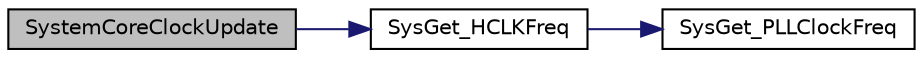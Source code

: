 digraph "SystemCoreClockUpdate"
{
 // LATEX_PDF_SIZE
  edge [fontname="Helvetica",fontsize="10",labelfontname="Helvetica",labelfontsize="10"];
  node [fontname="Helvetica",fontsize="10",shape=record];
  rankdir="LR";
  Node1 [label="SystemCoreClockUpdate",height=0.2,width=0.4,color="black", fillcolor="grey75", style="filled", fontcolor="black",tooltip="This function is used to update the variable SystemCoreClock and must be called whenever the core clo..."];
  Node1 -> Node2 [color="midnightblue",fontsize="10",style="solid",fontname="Helvetica"];
  Node2 [label="SysGet_HCLKFreq",height=0.2,width=0.4,color="black", fillcolor="white", style="filled",URL="$de/d38/system___nano100_series_8c.html#aca6d5b465c5468d7dc1f3675e834c1b9",tooltip="Get current HCLK clock frequency."];
  Node2 -> Node3 [color="midnightblue",fontsize="10",style="solid",fontname="Helvetica"];
  Node3 [label="SysGet_PLLClockFreq",height=0.2,width=0.4,color="black", fillcolor="white", style="filled",URL="$de/d38/system___nano100_series_8c.html#ad0eab36ae6ce25e23219dc6a1e8fa73a",tooltip="Calculate current PLL clock frequency."];
}
